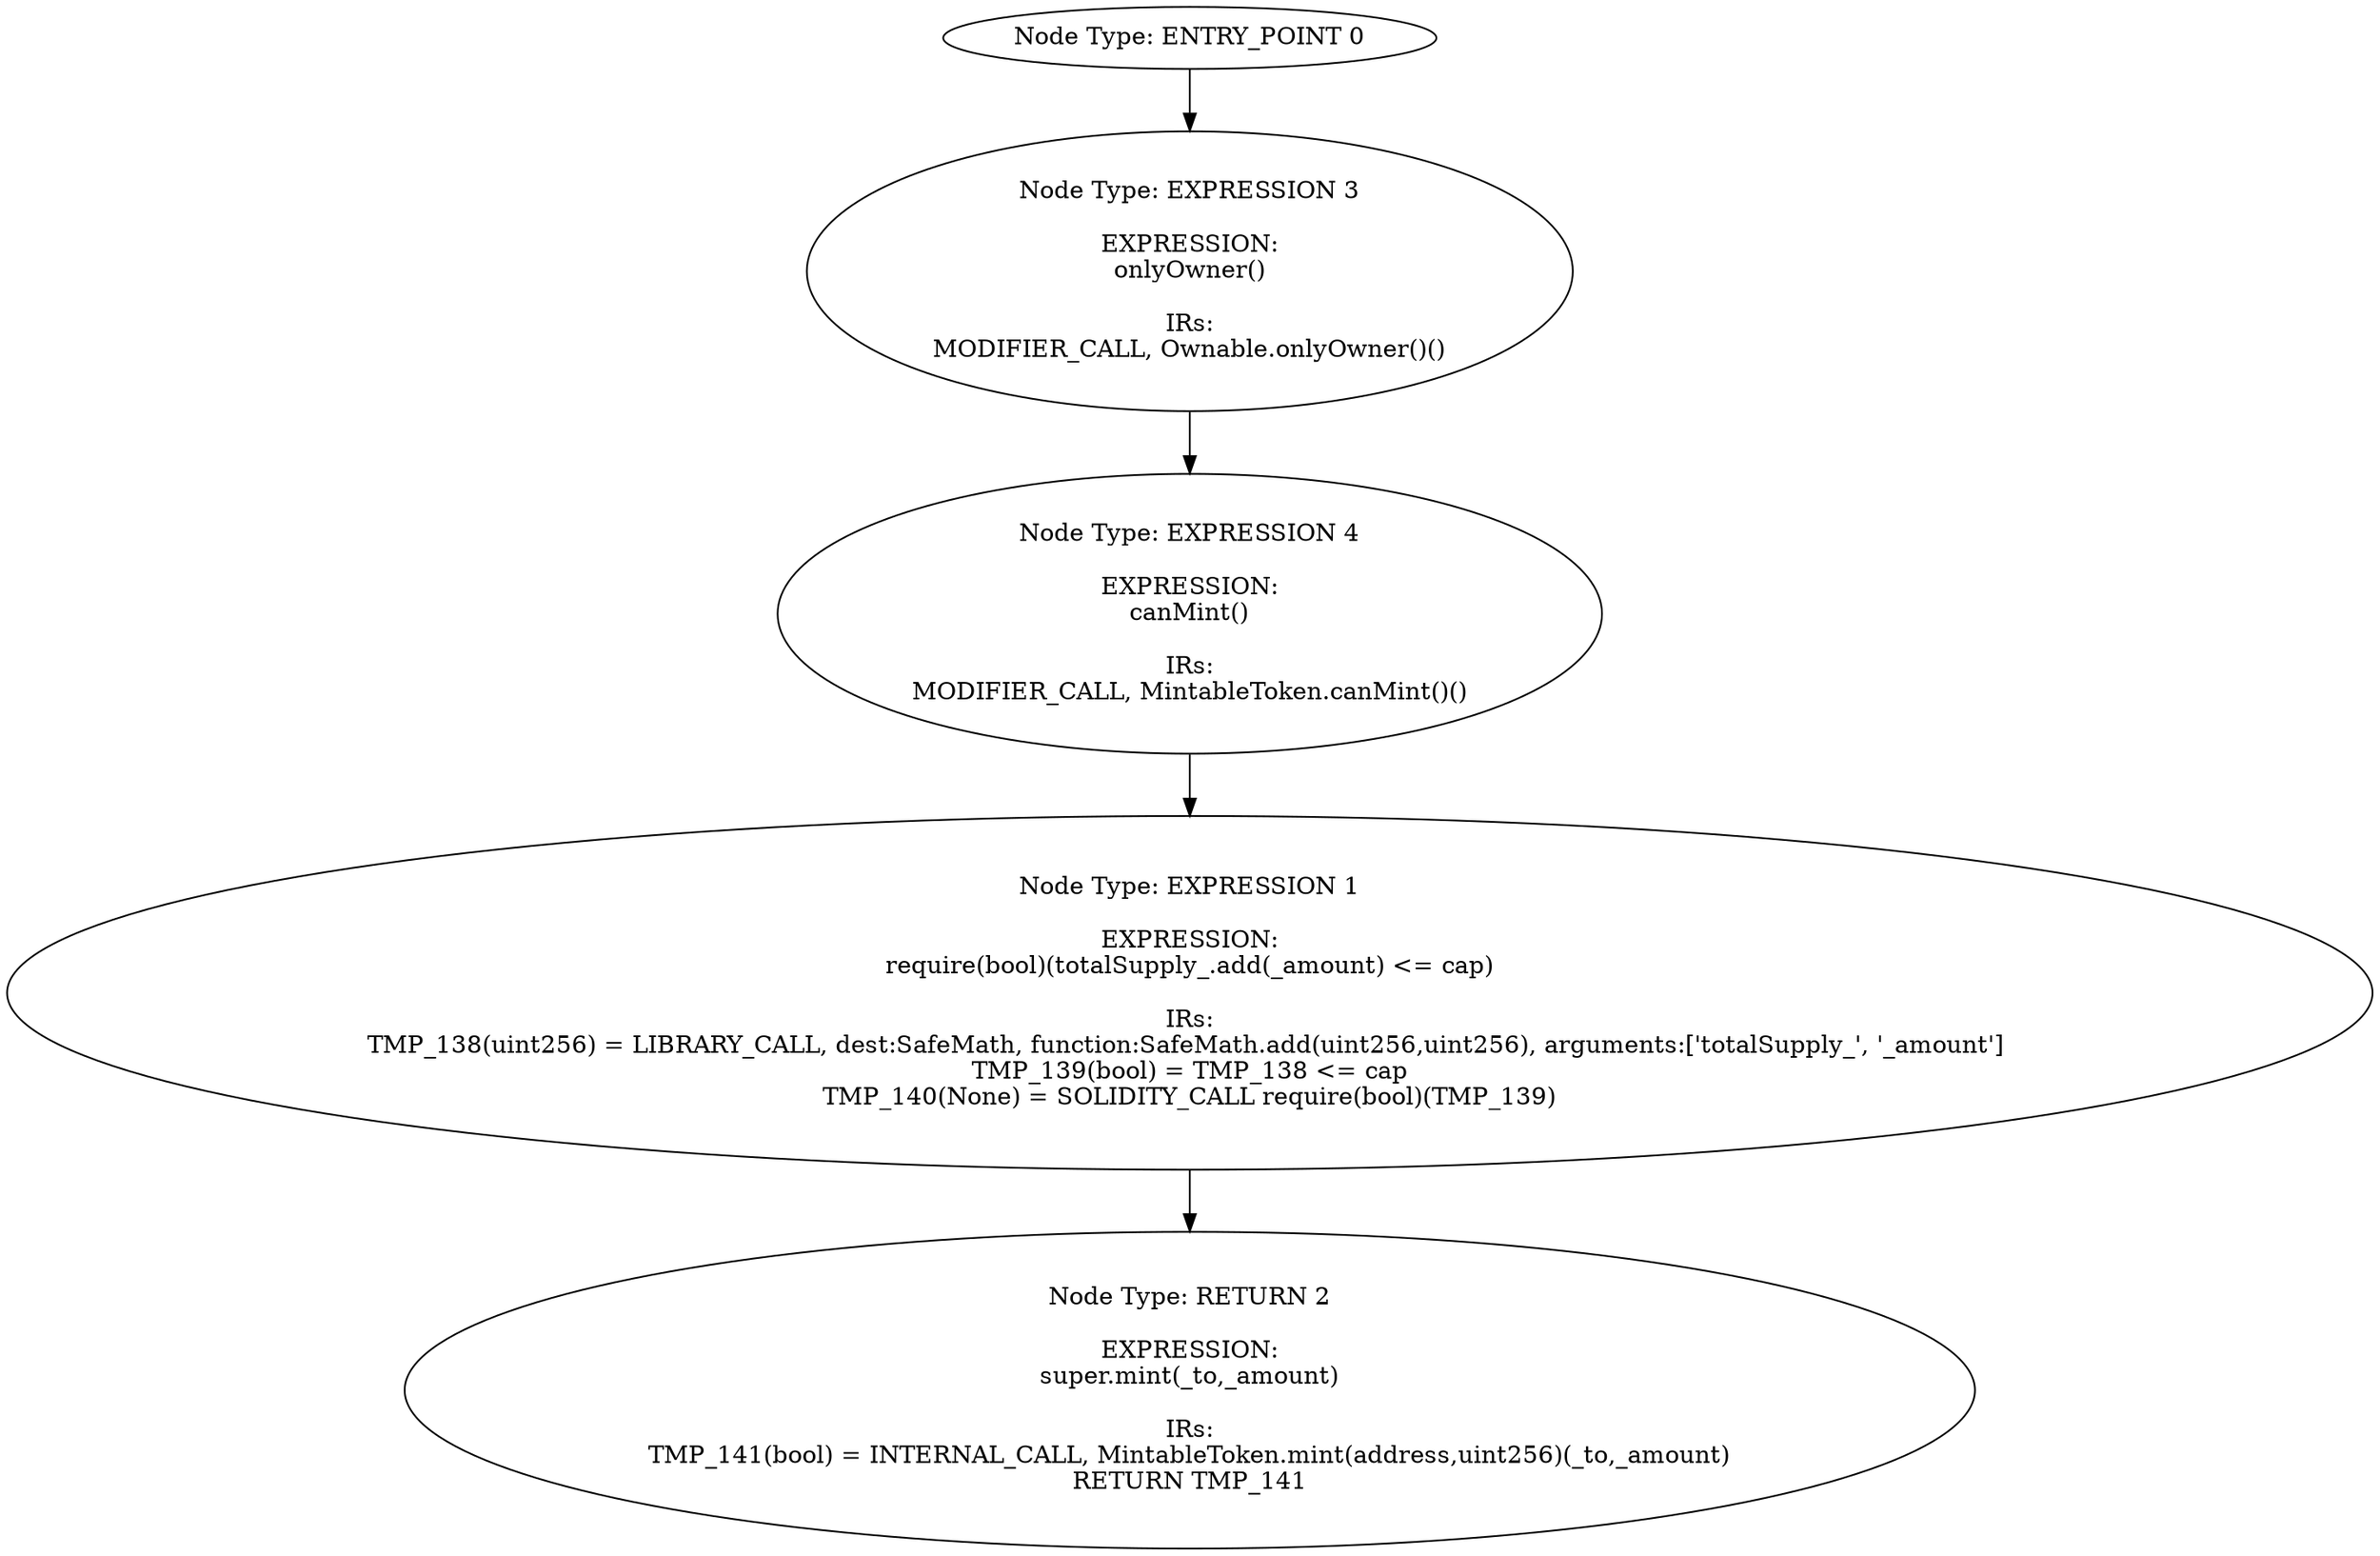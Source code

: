 digraph{
0[label="Node Type: ENTRY_POINT 0
"];
0->3;
1[label="Node Type: EXPRESSION 1

EXPRESSION:
require(bool)(totalSupply_.add(_amount) <= cap)

IRs:
TMP_138(uint256) = LIBRARY_CALL, dest:SafeMath, function:SafeMath.add(uint256,uint256), arguments:['totalSupply_', '_amount'] 
TMP_139(bool) = TMP_138 <= cap
TMP_140(None) = SOLIDITY_CALL require(bool)(TMP_139)"];
1->2;
2[label="Node Type: RETURN 2

EXPRESSION:
super.mint(_to,_amount)

IRs:
TMP_141(bool) = INTERNAL_CALL, MintableToken.mint(address,uint256)(_to,_amount)
RETURN TMP_141"];
3[label="Node Type: EXPRESSION 3

EXPRESSION:
onlyOwner()

IRs:
MODIFIER_CALL, Ownable.onlyOwner()()"];
3->4;
4[label="Node Type: EXPRESSION 4

EXPRESSION:
canMint()

IRs:
MODIFIER_CALL, MintableToken.canMint()()"];
4->1;
}
